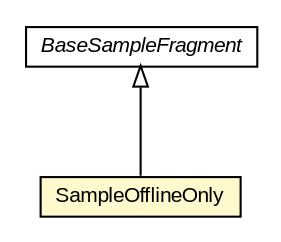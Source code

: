 #!/usr/local/bin/dot
#
# Class diagram 
# Generated by UMLGraph version R5_6-24-gf6e263 (http://www.umlgraph.org/)
#

digraph G {
	edge [fontname="arial",fontsize=10,labelfontname="arial",labelfontsize=10];
	node [fontname="arial",fontsize=10,shape=plaintext];
	nodesep=0.25;
	ranksep=0.5;
	// org.osmdroid.samplefragments.BaseSampleFragment
	c5824 [label=<<table title="org.osmdroid.samplefragments.BaseSampleFragment" border="0" cellborder="1" cellspacing="0" cellpadding="2" port="p" href="../BaseSampleFragment.html">
		<tr><td><table border="0" cellspacing="0" cellpadding="1">
<tr><td align="center" balign="center"><font face="arial italic"> BaseSampleFragment </font></td></tr>
		</table></td></tr>
		</table>>, URL="../BaseSampleFragment.html", fontname="arial", fontcolor="black", fontsize=10.0];
	// org.osmdroid.samplefragments.tilesources.SampleOfflineOnly
	c5873 [label=<<table title="org.osmdroid.samplefragments.tilesources.SampleOfflineOnly" border="0" cellborder="1" cellspacing="0" cellpadding="2" port="p" bgcolor="lemonChiffon" href="./SampleOfflineOnly.html">
		<tr><td><table border="0" cellspacing="0" cellpadding="1">
<tr><td align="center" balign="center"> SampleOfflineOnly </td></tr>
		</table></td></tr>
		</table>>, URL="./SampleOfflineOnly.html", fontname="arial", fontcolor="black", fontsize=10.0];
	//org.osmdroid.samplefragments.tilesources.SampleOfflineOnly extends org.osmdroid.samplefragments.BaseSampleFragment
	c5824:p -> c5873:p [dir=back,arrowtail=empty];
}

